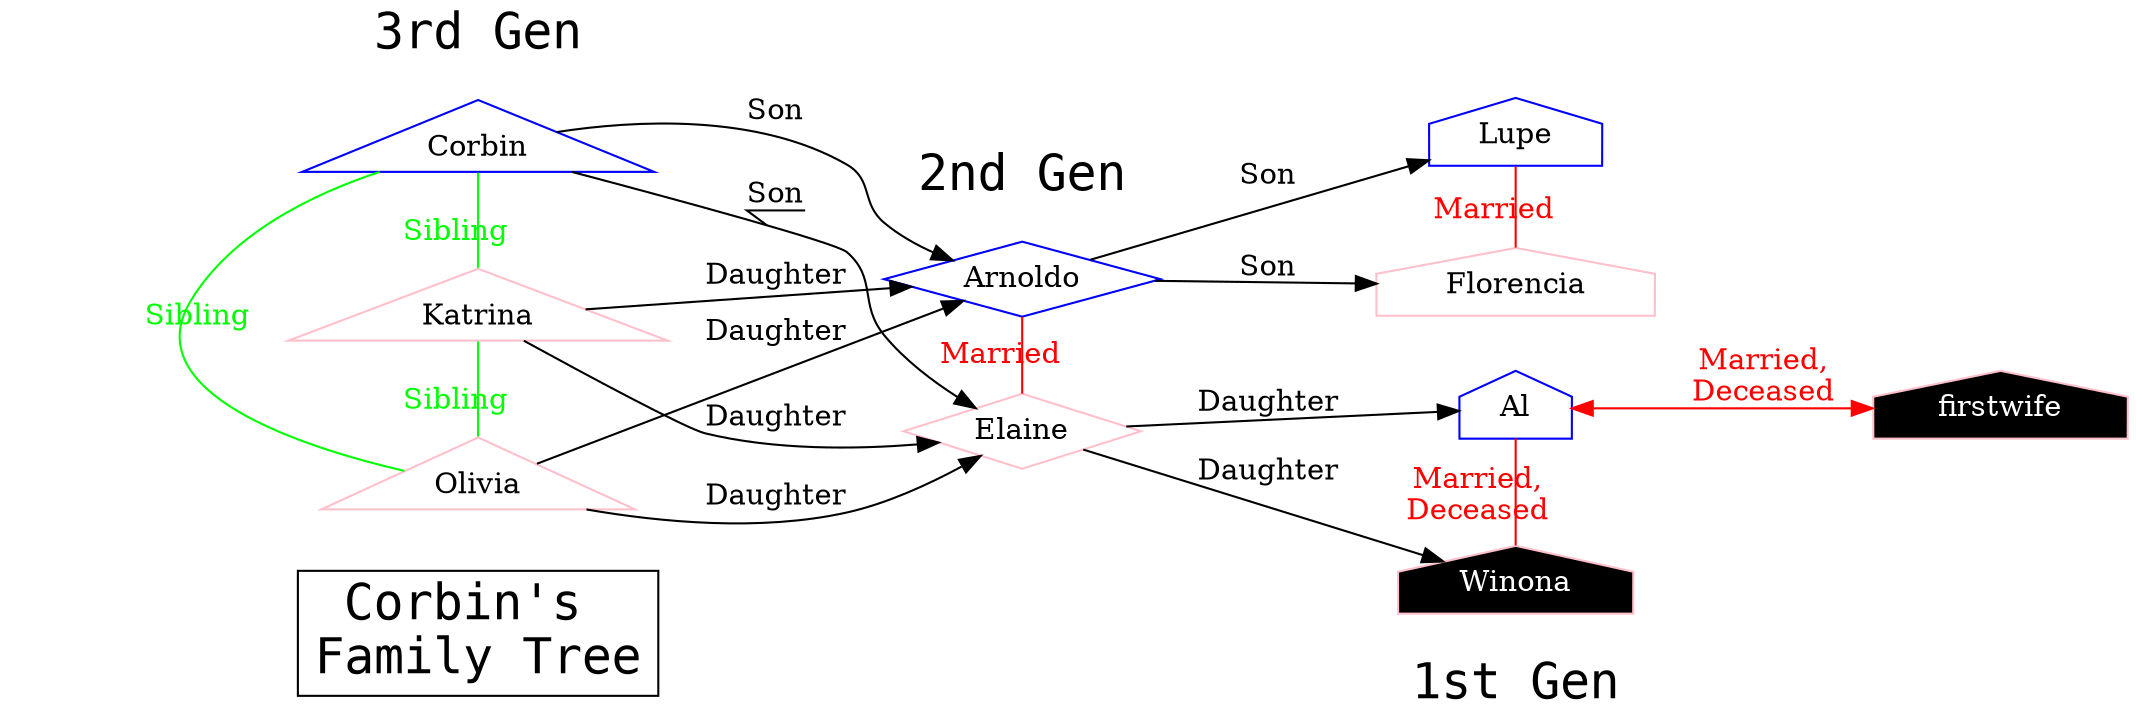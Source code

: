 // Graphviz Program
// Computational Epidemiology - Summer II 2020
// Dr. Johnson
// Programmer: Corbin Matamoros
// Program Description: 
//      This program creates a small graph of Corbin's family tree, going back to his grandparents. 
//      Key:    Siblings have green edges connecting each other.
//              Spouses have red edge connecting each other.
//              Parent-child relationships have black edges.
//              Guys have blue nodes, girls have pink nodes.
//              Deceased family members have blacked-out nodes.

digraph G {
    // Sets the graph to flow from left to right
    rankdir=LR;
    // Separate label with my name and title of graph
    "Corbin's \nFamily Tree" [shape=box,fontname="Courier", fontsize=24];
    // Creates a subgraph of the 1st generation of the family tree
    subgraph Ggp {
        // sets all edges in sub graph to be undirected
        edge [dir=none]
        // makes all nodes even with each other
        rank="same";
        "1st Gen" [shape=plain,fontname="Courier", fontsize=24]
        Al[shape=house,color=Blue];
        Winona[shape=house,color=Pink,style=filled,fillcolor=Black,fontcolor=White];
        Lupe[shape=house,color=Blue];
        Florencia[shape=house,color=Pink];
        Lupe->Florencia[color=Red,style=Bold,label="Married",fontcolor=Red];
        Al->Winona [color=Red,style=Bold,label="Married,\nDeceased",fontcolor=Red];
    }
    // Creates a subgraph of a separate node of the family tree, representing my grandpa's first wife
    subgraph Ggp2 {
        edge [dir=none]
        rank="same";
        firstwife[shape=house,color=Pink,style=filled,fillcolor=Black,fontcolor=White];
    }
    // Creates a subgraph of the 2nd generation of the family tree
    subgraph Gp {
        edge [dir=none]
        rank="same";
        "2nd Gen" [shape=plain,fontname="Courier", fontsize=24]
        Elaine [shape=diamond,color=Pink];
        Arnoldo[shape=diamond,color=Blue];
        Arnoldo->Elaine [color=Red,style=Bold,label="Married",fontcolor=Red];
    }
    // Creates a subgraph of the 3rd generation of the family tree
    subgraph Gs {
        edge [dir=none]
        rank="same";
        "3rd Gen" [shape=plain,fontname="Courier", fontsize=24]
        Corbin[shape=triangle,color=Blue];
        Olivia[shape=triangle,color=Pink];
        Katrina[shape=triangle,color=Pink];
        Corbin->Olivia[label="Sibling",color=Green,fontcolor=Green]
        Corbin->Katrina[label="Sibling",color=Green,fontcolor=Green]
        Katrina->Olivia[label="Sibling",color=Green,fontcolor=Green]
    }
    // here are the rest of the edges that connect nodes from the different subgraphs
    Corbin -> Elaine [decorate=true,label="Son"];
    Corbin -> Arnoldo [label="Son"];
    Olivia -> Elaine [label="Daughter"];
    Olivia -> Arnoldo [label="Daughter"];
    Katrina -> Elaine [label="Daughter"];
    Katrina -> Arnoldo [label="Daughter"];
    Arnoldo->Lupe [label="Son"];
    Arnoldo->Florencia [label="Son"];
    Elaine->Al [label="Daughter"];
    Elaine->Winona [label="Daughter"];
    Al->firstwife [dir=both,color=Red,style=Bold,label="Married,\nDeceased",fontcolor=Red];
    }